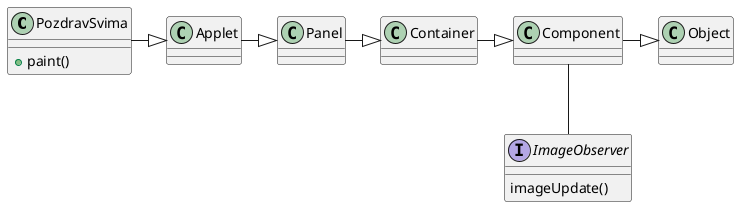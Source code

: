 @startuml test2

class PozdravSvima {
    +paint()
}

PozdravSvima -right-|> Applet
Applet -right-|> Panel
Panel -right-|> Container 
Container -right-|> Component 
Component -right-|> Object

interface ImageObserver {
    imageUpdate()
}

ImageObserver -u- Component

@enduml 
